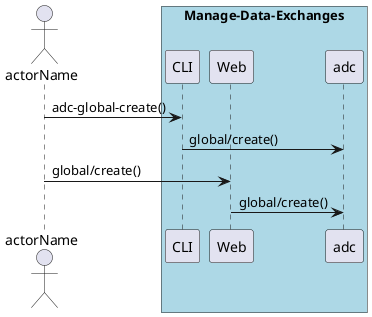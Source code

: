 @startuml
Actor "actorName" as A

box "Manage-Data-Exchanges" #lightblue
participant CLI as CLI
participant Web as Web
participant "adc" as S
A -> CLI : adc-global-create()
CLI -> S : global/create()
A -> Web : global/create()
Web -> S : global/create()
end box

@enduml
